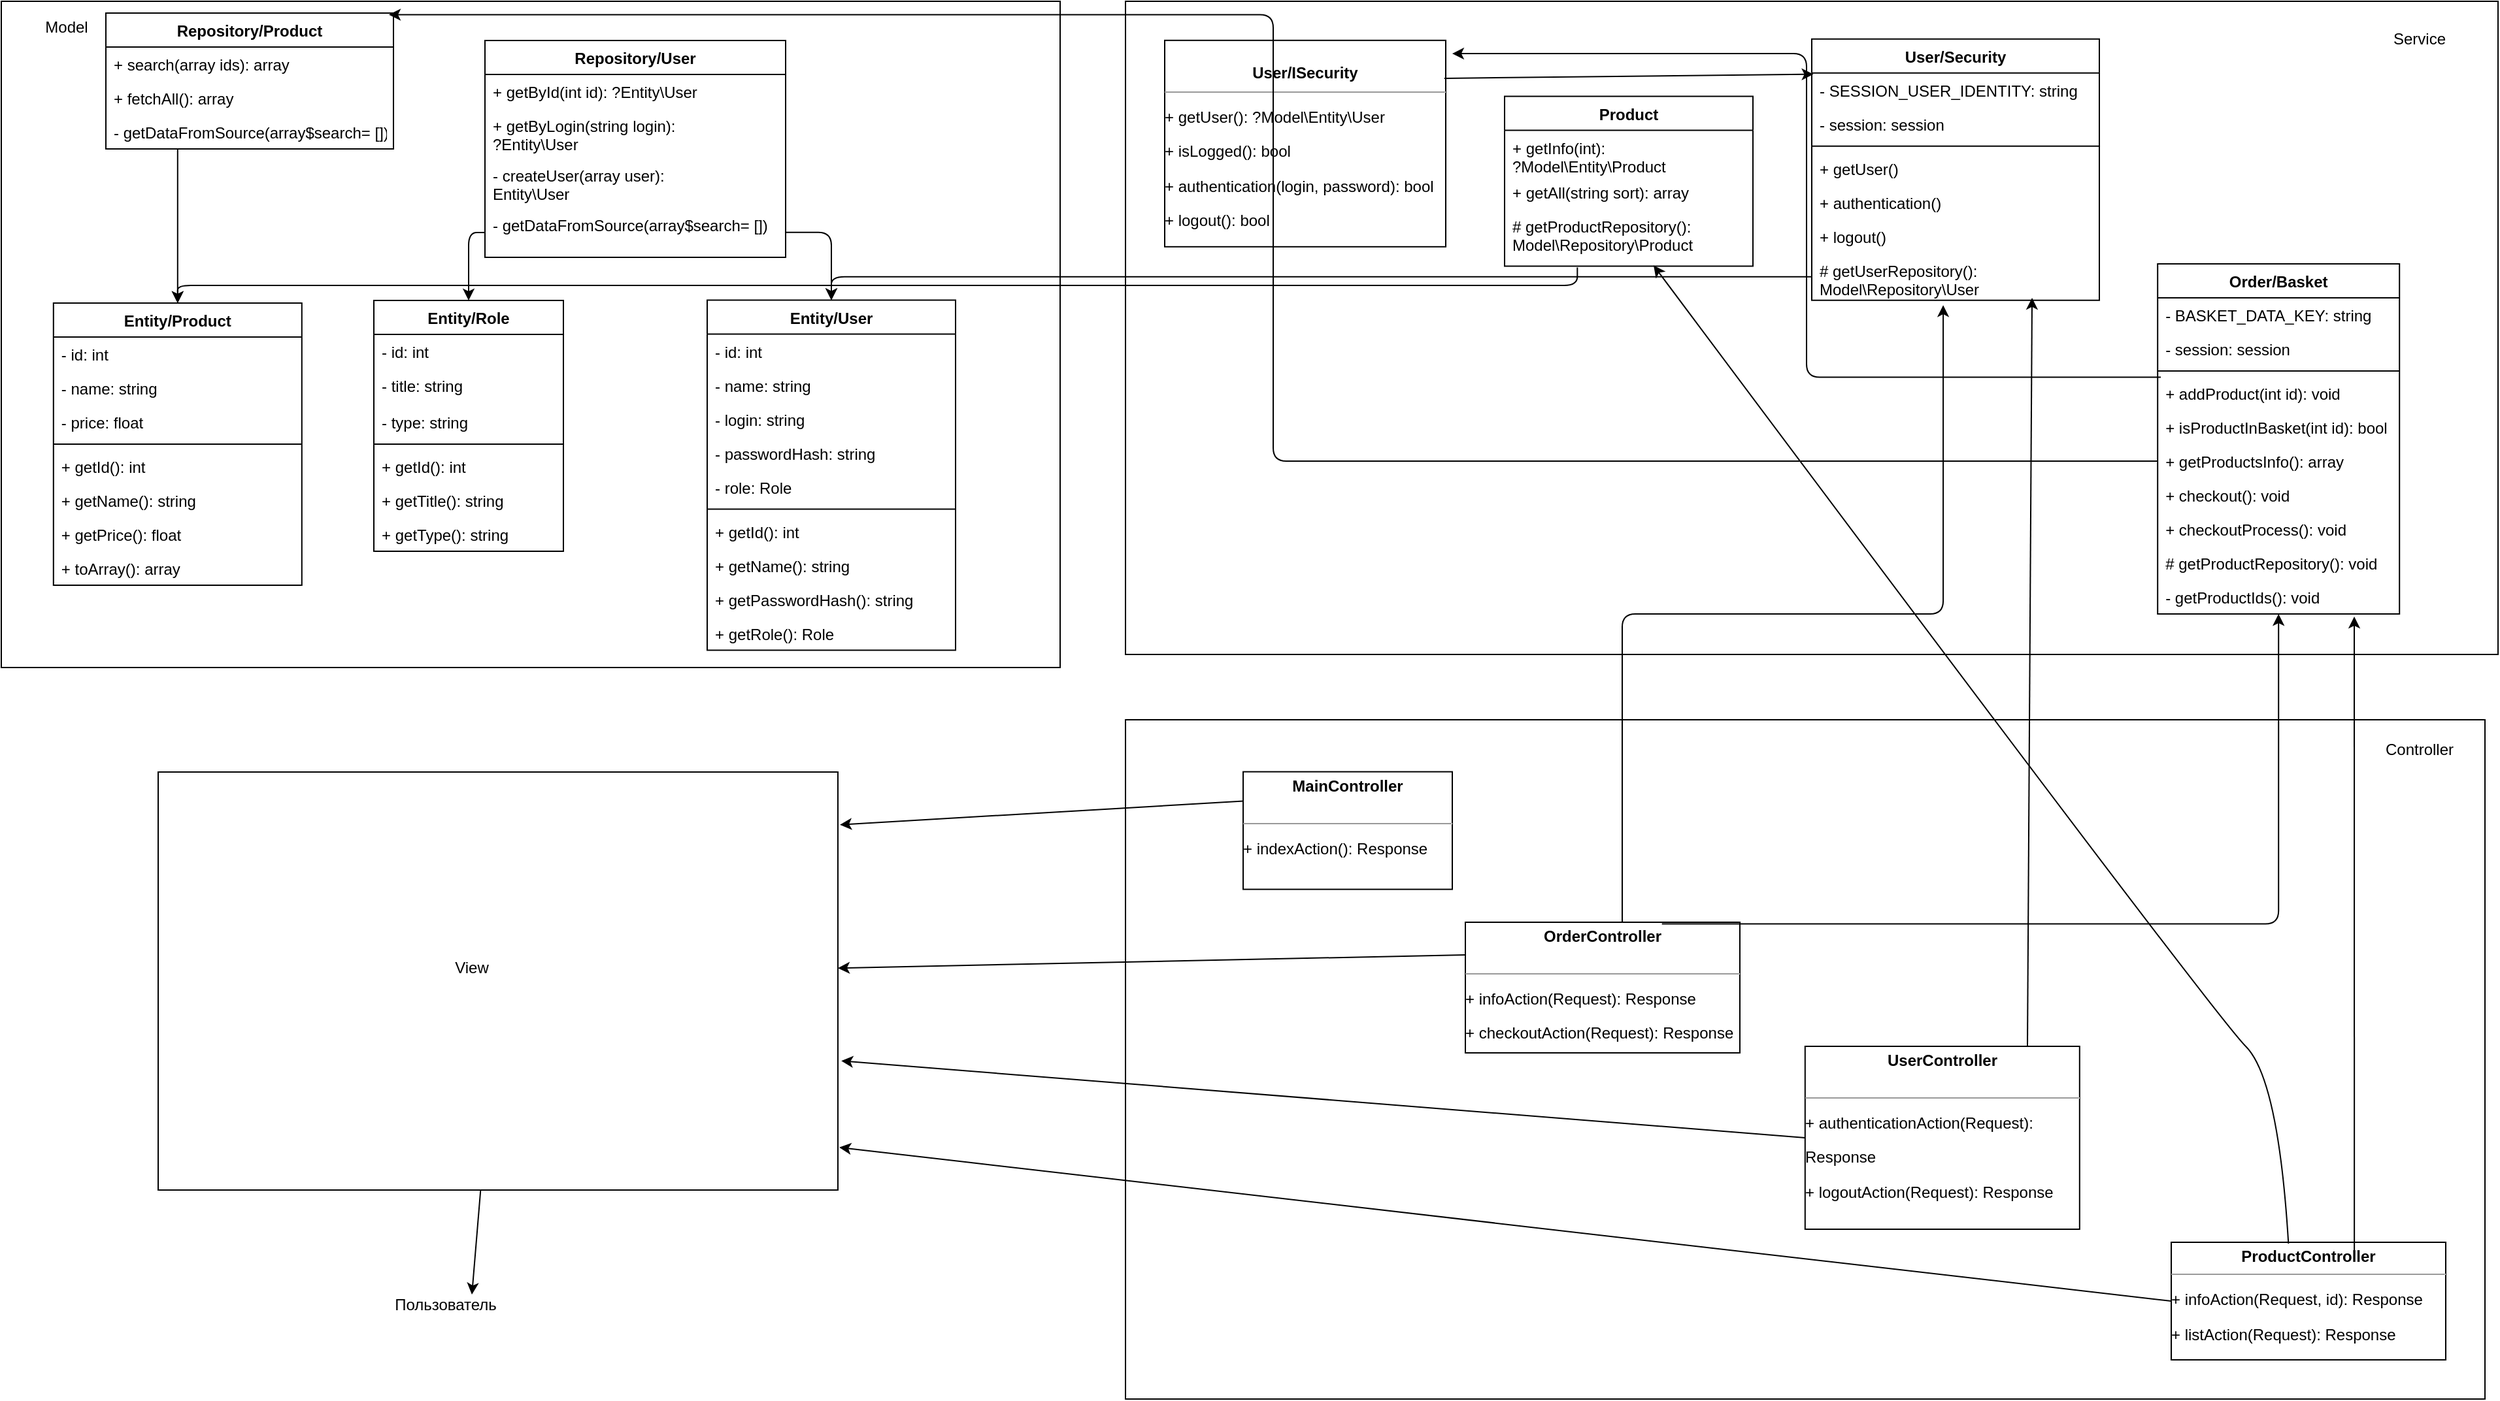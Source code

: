 <mxfile version="10.6.0" type="google"><diagram id="ZT9crN-Pu5q3YBZ9KVSD" name="Page-1"><mxGraphModel dx="1010" dy="582" grid="1" gridSize="10" guides="1" tooltips="1" connect="1" arrows="1" fold="1" page="1" pageScale="1" pageWidth="4681" pageHeight="3300" math="0" shadow="0"><root><mxCell id="0"/><mxCell id="1" parent="0"/><mxCell id="HLvf9JHltUeW7KgZP_aa-17" value="" style="rounded=0;whiteSpace=wrap;html=1;" parent="1" vertex="1"><mxGeometry x="10" y="20" width="810" height="510" as="geometry"/></mxCell><mxCell id="HLvf9JHltUeW7KgZP_aa-18" value="Model" style="text;html=1;strokeColor=none;fillColor=none;align=center;verticalAlign=middle;whiteSpace=wrap;rounded=0;" parent="1" vertex="1"><mxGeometry x="40" y="30" width="40" height="20" as="geometry"/></mxCell><mxCell id="HLvf9JHltUeW7KgZP_aa-35" value="Repository/Product" style="swimlane;fontStyle=1;align=center;verticalAlign=top;childLayout=stackLayout;horizontal=1;startSize=26;horizontalStack=0;resizeParent=1;resizeParentMax=0;resizeLast=0;collapsible=1;marginBottom=0;" parent="1" vertex="1"><mxGeometry x="90" y="29" width="220" height="104" as="geometry"/></mxCell><mxCell id="HLvf9JHltUeW7KgZP_aa-36" value="+ search(array ids): array&#10;" style="text;strokeColor=none;fillColor=none;align=left;verticalAlign=top;spacingLeft=4;spacingRight=4;overflow=hidden;rotatable=0;points=[[0,0.5],[1,0.5]];portConstraint=eastwest;" parent="HLvf9JHltUeW7KgZP_aa-35" vertex="1"><mxGeometry y="26" width="220" height="26" as="geometry"/></mxCell><mxCell id="HLvf9JHltUeW7KgZP_aa-37" value="+ fetchAll(): array&#10;" style="text;strokeColor=none;fillColor=none;align=left;verticalAlign=top;spacingLeft=4;spacingRight=4;overflow=hidden;rotatable=0;points=[[0,0.5],[1,0.5]];portConstraint=eastwest;" parent="HLvf9JHltUeW7KgZP_aa-35" vertex="1"><mxGeometry y="52" width="220" height="26" as="geometry"/></mxCell><mxCell id="HLvf9JHltUeW7KgZP_aa-38" value="- getDataFromSource(array$search= []))&#10;" style="text;strokeColor=none;fillColor=none;align=left;verticalAlign=top;spacingLeft=4;spacingRight=4;overflow=hidden;rotatable=0;points=[[0,0.5],[1,0.5]];portConstraint=eastwest;" parent="HLvf9JHltUeW7KgZP_aa-35" vertex="1"><mxGeometry y="78" width="220" height="26" as="geometry"/></mxCell><mxCell id="HLvf9JHltUeW7KgZP_aa-39" value="Repository/User" style="swimlane;fontStyle=1;align=center;verticalAlign=top;childLayout=stackLayout;horizontal=1;startSize=26;horizontalStack=0;resizeParent=1;resizeParentMax=0;resizeLast=0;collapsible=1;marginBottom=0;" parent="1" vertex="1"><mxGeometry x="380" y="50" width="230" height="166" as="geometry"><mxRectangle x="450" y="60" width="120" height="26" as="alternateBounds"/></mxGeometry></mxCell><mxCell id="HLvf9JHltUeW7KgZP_aa-40" value="+ getById(int id): ?Entity\User" style="text;strokeColor=none;fillColor=none;align=left;verticalAlign=top;spacingLeft=4;spacingRight=4;overflow=hidden;rotatable=0;points=[[0,0.5],[1,0.5]];portConstraint=eastwest;" parent="HLvf9JHltUeW7KgZP_aa-39" vertex="1"><mxGeometry y="26" width="230" height="26" as="geometry"/></mxCell><mxCell id="HLvf9JHltUeW7KgZP_aa-41" value="+ getByLogin(string login): &#10;?Entity\User&#10;" style="text;strokeColor=none;fillColor=none;align=left;verticalAlign=top;spacingLeft=4;spacingRight=4;overflow=hidden;rotatable=0;points=[[0,0.5],[1,0.5]];portConstraint=eastwest;" parent="HLvf9JHltUeW7KgZP_aa-39" vertex="1"><mxGeometry y="52" width="230" height="38" as="geometry"/></mxCell><mxCell id="HLvf9JHltUeW7KgZP_aa-42" value="- createUser(array user): &#10;Entity\User&#10;" style="text;strokeColor=none;fillColor=none;align=left;verticalAlign=top;spacingLeft=4;spacingRight=4;overflow=hidden;rotatable=0;points=[[0,0.5],[1,0.5]];portConstraint=eastwest;" parent="HLvf9JHltUeW7KgZP_aa-39" vertex="1"><mxGeometry y="90" width="230" height="38" as="geometry"/></mxCell><mxCell id="HLvf9JHltUeW7KgZP_aa-43" value="- getDataFromSource(array$search= [])&#10;" style="text;strokeColor=none;fillColor=none;align=left;verticalAlign=top;spacingLeft=4;spacingRight=4;overflow=hidden;rotatable=0;points=[[0,0.5],[1,0.5]];portConstraint=eastwest;" parent="HLvf9JHltUeW7KgZP_aa-39" vertex="1"><mxGeometry y="128" width="230" height="38" as="geometry"/></mxCell><mxCell id="HLvf9JHltUeW7KgZP_aa-44" value="Entity/Product" style="swimlane;fontStyle=1;align=center;verticalAlign=top;childLayout=stackLayout;horizontal=1;startSize=26;horizontalStack=0;resizeParent=1;resizeParentMax=0;resizeLast=0;collapsible=1;marginBottom=0;" parent="1" vertex="1"><mxGeometry x="49.9" y="251" width="190" height="216" as="geometry"/></mxCell><mxCell id="HLvf9JHltUeW7KgZP_aa-45" value="- id: int" style="text;strokeColor=none;fillColor=none;align=left;verticalAlign=top;spacingLeft=4;spacingRight=4;overflow=hidden;rotatable=0;points=[[0,0.5],[1,0.5]];portConstraint=eastwest;" parent="HLvf9JHltUeW7KgZP_aa-44" vertex="1"><mxGeometry y="26" width="190" height="26" as="geometry"/></mxCell><mxCell id="HLvf9JHltUeW7KgZP_aa-46" value="- name: string&#10;" style="text;strokeColor=none;fillColor=none;align=left;verticalAlign=top;spacingLeft=4;spacingRight=4;overflow=hidden;rotatable=0;points=[[0,0.5],[1,0.5]];portConstraint=eastwest;" parent="HLvf9JHltUeW7KgZP_aa-44" vertex="1"><mxGeometry y="52" width="190" height="26" as="geometry"/></mxCell><mxCell id="HLvf9JHltUeW7KgZP_aa-47" value="- price: float&#10;" style="text;strokeColor=none;fillColor=none;align=left;verticalAlign=top;spacingLeft=4;spacingRight=4;overflow=hidden;rotatable=0;points=[[0,0.5],[1,0.5]];portConstraint=eastwest;" parent="HLvf9JHltUeW7KgZP_aa-44" vertex="1"><mxGeometry y="78" width="190" height="26" as="geometry"/></mxCell><mxCell id="HLvf9JHltUeW7KgZP_aa-48" value="" style="line;strokeWidth=1;fillColor=none;align=left;verticalAlign=middle;spacingTop=-1;spacingLeft=3;spacingRight=3;rotatable=0;labelPosition=right;points=[];portConstraint=eastwest;" parent="HLvf9JHltUeW7KgZP_aa-44" vertex="1"><mxGeometry y="104" width="190" height="8" as="geometry"/></mxCell><mxCell id="HLvf9JHltUeW7KgZP_aa-49" value="+ getId(): int&#10;" style="text;strokeColor=none;fillColor=none;align=left;verticalAlign=top;spacingLeft=4;spacingRight=4;overflow=hidden;rotatable=0;points=[[0,0.5],[1,0.5]];portConstraint=eastwest;" parent="HLvf9JHltUeW7KgZP_aa-44" vertex="1"><mxGeometry y="112" width="190" height="26" as="geometry"/></mxCell><mxCell id="HLvf9JHltUeW7KgZP_aa-50" value="+ getName(): string&#10;" style="text;strokeColor=none;fillColor=none;align=left;verticalAlign=top;spacingLeft=4;spacingRight=4;overflow=hidden;rotatable=0;points=[[0,0.5],[1,0.5]];portConstraint=eastwest;" parent="HLvf9JHltUeW7KgZP_aa-44" vertex="1"><mxGeometry y="138" width="190" height="26" as="geometry"/></mxCell><mxCell id="HLvf9JHltUeW7KgZP_aa-51" value="+ getPrice(): float&#10;" style="text;strokeColor=none;fillColor=none;align=left;verticalAlign=top;spacingLeft=4;spacingRight=4;overflow=hidden;rotatable=0;points=[[0,0.5],[1,0.5]];portConstraint=eastwest;" parent="HLvf9JHltUeW7KgZP_aa-44" vertex="1"><mxGeometry y="164" width="190" height="26" as="geometry"/></mxCell><mxCell id="HLvf9JHltUeW7KgZP_aa-52" value="+ toArray(): array&#10;" style="text;strokeColor=none;fillColor=none;align=left;verticalAlign=top;spacingLeft=4;spacingRight=4;overflow=hidden;rotatable=0;points=[[0,0.5],[1,0.5]];portConstraint=eastwest;" parent="HLvf9JHltUeW7KgZP_aa-44" vertex="1"><mxGeometry y="190" width="190" height="26" as="geometry"/></mxCell><mxCell id="HLvf9JHltUeW7KgZP_aa-62" value="Entity/Role" style="swimlane;fontStyle=1;align=center;verticalAlign=top;childLayout=stackLayout;horizontal=1;startSize=26;horizontalStack=0;resizeParent=1;resizeParentMax=0;resizeLast=0;collapsible=1;marginBottom=0;" parent="1" vertex="1"><mxGeometry x="295" y="249" width="145" height="192" as="geometry"/></mxCell><mxCell id="HLvf9JHltUeW7KgZP_aa-63" value="- id: int" style="text;strokeColor=none;fillColor=none;align=left;verticalAlign=top;spacingLeft=4;spacingRight=4;overflow=hidden;rotatable=0;points=[[0,0.5],[1,0.5]];portConstraint=eastwest;" parent="HLvf9JHltUeW7KgZP_aa-62" vertex="1"><mxGeometry y="26" width="145" height="26" as="geometry"/></mxCell><mxCell id="HLvf9JHltUeW7KgZP_aa-64" value="- title: string" style="text;strokeColor=none;fillColor=none;align=left;verticalAlign=top;spacingLeft=4;spacingRight=4;overflow=hidden;rotatable=0;points=[[0,0.5],[1,0.5]];portConstraint=eastwest;" parent="HLvf9JHltUeW7KgZP_aa-62" vertex="1"><mxGeometry y="52" width="145" height="28" as="geometry"/></mxCell><mxCell id="HLvf9JHltUeW7KgZP_aa-65" value="- type: string&#10;" style="text;strokeColor=none;fillColor=none;align=left;verticalAlign=top;spacingLeft=4;spacingRight=4;overflow=hidden;rotatable=0;points=[[0,0.5],[1,0.5]];portConstraint=eastwest;" parent="HLvf9JHltUeW7KgZP_aa-62" vertex="1"><mxGeometry y="80" width="145" height="26" as="geometry"/></mxCell><mxCell id="HLvf9JHltUeW7KgZP_aa-66" value="" style="line;strokeWidth=1;fillColor=none;align=left;verticalAlign=middle;spacingTop=-1;spacingLeft=3;spacingRight=3;rotatable=0;labelPosition=right;points=[];portConstraint=eastwest;" parent="HLvf9JHltUeW7KgZP_aa-62" vertex="1"><mxGeometry y="106" width="145" height="8" as="geometry"/></mxCell><mxCell id="HLvf9JHltUeW7KgZP_aa-67" value="+ getId(): int&#10;" style="text;strokeColor=none;fillColor=none;align=left;verticalAlign=top;spacingLeft=4;spacingRight=4;overflow=hidden;rotatable=0;points=[[0,0.5],[1,0.5]];portConstraint=eastwest;" parent="HLvf9JHltUeW7KgZP_aa-62" vertex="1"><mxGeometry y="114" width="145" height="26" as="geometry"/></mxCell><mxCell id="HLvf9JHltUeW7KgZP_aa-68" value="+ getTitle(): string" style="text;strokeColor=none;fillColor=none;align=left;verticalAlign=top;spacingLeft=4;spacingRight=4;overflow=hidden;rotatable=0;points=[[0,0.5],[1,0.5]];portConstraint=eastwest;" parent="HLvf9JHltUeW7KgZP_aa-62" vertex="1"><mxGeometry y="140" width="145" height="26" as="geometry"/></mxCell><mxCell id="HLvf9JHltUeW7KgZP_aa-69" value="+ getType(): string&#10;" style="text;strokeColor=none;fillColor=none;align=left;verticalAlign=top;spacingLeft=4;spacingRight=4;overflow=hidden;rotatable=0;points=[[0,0.5],[1,0.5]];portConstraint=eastwest;" parent="HLvf9JHltUeW7KgZP_aa-62" vertex="1"><mxGeometry y="166" width="145" height="26" as="geometry"/></mxCell><mxCell id="HLvf9JHltUeW7KgZP_aa-71" value="Entity/User" style="swimlane;fontStyle=1;align=center;verticalAlign=top;childLayout=stackLayout;horizontal=1;startSize=26;horizontalStack=0;resizeParent=1;resizeParentMax=0;resizeLast=0;collapsible=1;marginBottom=0;" parent="1" vertex="1"><mxGeometry x="550" y="248.8" width="190" height="268" as="geometry"/></mxCell><mxCell id="HLvf9JHltUeW7KgZP_aa-72" value="- id: int" style="text;strokeColor=none;fillColor=none;align=left;verticalAlign=top;spacingLeft=4;spacingRight=4;overflow=hidden;rotatable=0;points=[[0,0.5],[1,0.5]];portConstraint=eastwest;" parent="HLvf9JHltUeW7KgZP_aa-71" vertex="1"><mxGeometry y="26" width="190" height="26" as="geometry"/></mxCell><mxCell id="HLvf9JHltUeW7KgZP_aa-73" value="- name: string&#10;" style="text;strokeColor=none;fillColor=none;align=left;verticalAlign=top;spacingLeft=4;spacingRight=4;overflow=hidden;rotatable=0;points=[[0,0.5],[1,0.5]];portConstraint=eastwest;" parent="HLvf9JHltUeW7KgZP_aa-71" vertex="1"><mxGeometry y="52" width="190" height="26" as="geometry"/></mxCell><mxCell id="HLvf9JHltUeW7KgZP_aa-74" value="- login: string&#10;" style="text;strokeColor=none;fillColor=none;align=left;verticalAlign=top;spacingLeft=4;spacingRight=4;overflow=hidden;rotatable=0;points=[[0,0.5],[1,0.5]];portConstraint=eastwest;" parent="HLvf9JHltUeW7KgZP_aa-71" vertex="1"><mxGeometry y="78" width="190" height="26" as="geometry"/></mxCell><mxCell id="HLvf9JHltUeW7KgZP_aa-75" value="- passwordHash: string&#10;" style="text;strokeColor=none;fillColor=none;align=left;verticalAlign=top;spacingLeft=4;spacingRight=4;overflow=hidden;rotatable=0;points=[[0,0.5],[1,0.5]];portConstraint=eastwest;" parent="HLvf9JHltUeW7KgZP_aa-71" vertex="1"><mxGeometry y="104" width="190" height="26" as="geometry"/></mxCell><mxCell id="HLvf9JHltUeW7KgZP_aa-76" value="- role: Role&#10;" style="text;strokeColor=none;fillColor=none;align=left;verticalAlign=top;spacingLeft=4;spacingRight=4;overflow=hidden;rotatable=0;points=[[0,0.5],[1,0.5]];portConstraint=eastwest;" parent="HLvf9JHltUeW7KgZP_aa-71" vertex="1"><mxGeometry y="130" width="190" height="26" as="geometry"/></mxCell><mxCell id="HLvf9JHltUeW7KgZP_aa-77" value="" style="line;strokeWidth=1;fillColor=none;align=left;verticalAlign=middle;spacingTop=-1;spacingLeft=3;spacingRight=3;rotatable=0;labelPosition=right;points=[];portConstraint=eastwest;" parent="HLvf9JHltUeW7KgZP_aa-71" vertex="1"><mxGeometry y="156" width="190" height="8" as="geometry"/></mxCell><mxCell id="HLvf9JHltUeW7KgZP_aa-78" value="+ getId(): int&#10;" style="text;strokeColor=none;fillColor=none;align=left;verticalAlign=top;spacingLeft=4;spacingRight=4;overflow=hidden;rotatable=0;points=[[0,0.5],[1,0.5]];portConstraint=eastwest;" parent="HLvf9JHltUeW7KgZP_aa-71" vertex="1"><mxGeometry y="164" width="190" height="26" as="geometry"/></mxCell><mxCell id="HLvf9JHltUeW7KgZP_aa-79" value="+ getName(): string&#10;" style="text;strokeColor=none;fillColor=none;align=left;verticalAlign=top;spacingLeft=4;spacingRight=4;overflow=hidden;rotatable=0;points=[[0,0.5],[1,0.5]];portConstraint=eastwest;" parent="HLvf9JHltUeW7KgZP_aa-71" vertex="1"><mxGeometry y="190" width="190" height="26" as="geometry"/></mxCell><mxCell id="HLvf9JHltUeW7KgZP_aa-80" value="+ getPasswordHash(): string&#10;" style="text;strokeColor=none;fillColor=none;align=left;verticalAlign=top;spacingLeft=4;spacingRight=4;overflow=hidden;rotatable=0;points=[[0,0.5],[1,0.5]];portConstraint=eastwest;" parent="HLvf9JHltUeW7KgZP_aa-71" vertex="1"><mxGeometry y="216" width="190" height="26" as="geometry"/></mxCell><mxCell id="HLvf9JHltUeW7KgZP_aa-81" value="+ getRole(): Role&#10;" style="text;strokeColor=none;fillColor=none;align=left;verticalAlign=top;spacingLeft=4;spacingRight=4;overflow=hidden;rotatable=0;points=[[0,0.5],[1,0.5]];portConstraint=eastwest;" parent="HLvf9JHltUeW7KgZP_aa-71" vertex="1"><mxGeometry y="242" width="190" height="26" as="geometry"/></mxCell><mxCell id="Aqa5hbyFfkdgrNhcCOuy-17" value="" style="edgeStyle=segmentEdgeStyle;endArrow=classic;html=1;" parent="1" target="HLvf9JHltUeW7KgZP_aa-71" edge="1"><mxGeometry width="50" height="50" relative="1" as="geometry"><mxPoint x="610" y="196.9" as="sourcePoint"/><mxPoint x="660" y="146.5" as="targetPoint"/></mxGeometry></mxCell><mxCell id="Aqa5hbyFfkdgrNhcCOuy-19" value="" style="edgeStyle=segmentEdgeStyle;endArrow=classic;html=1;exitX=0;exitY=0.5;exitDx=0;exitDy=0;entryX=0.5;entryY=0;entryDx=0;entryDy=0;" parent="1" source="HLvf9JHltUeW7KgZP_aa-43" target="HLvf9JHltUeW7KgZP_aa-62" edge="1"><mxGeometry width="50" height="50" relative="1" as="geometry"><mxPoint x="330" y="190" as="sourcePoint"/><mxPoint x="380" y="140" as="targetPoint"/></mxGeometry></mxCell><mxCell id="Aqa5hbyFfkdgrNhcCOuy-21" value="" style="edgeStyle=segmentEdgeStyle;endArrow=classic;html=1;entryX=0.5;entryY=0;entryDx=0;entryDy=0;" parent="1" source="HLvf9JHltUeW7KgZP_aa-38" target="HLvf9JHltUeW7KgZP_aa-44" edge="1"><mxGeometry width="50" height="50" relative="1" as="geometry"><mxPoint x="95" y="222" as="sourcePoint"/><mxPoint x="145" y="172" as="targetPoint"/></mxGeometry></mxCell><mxCell id="Aqa5hbyFfkdgrNhcCOuy-22" value="" style="rounded=0;whiteSpace=wrap;html=1;" parent="1" vertex="1"><mxGeometry x="870" y="20" width="1050" height="500" as="geometry"/></mxCell><mxCell id="Aqa5hbyFfkdgrNhcCOuy-25" value="&lt;p style=&quot;margin: 0px ; margin-top: 4px ; text-align: center&quot;&gt;&lt;br&gt;&lt;b&gt;User/ISecurity&lt;/b&gt;&lt;/p&gt;&lt;hr size=&quot;1&quot;&gt;&lt;p&gt;+&amp;nbsp;&lt;span&gt;getUser&lt;/span&gt;&lt;span&gt;():&amp;nbsp;&lt;/span&gt;&lt;span&gt;?&lt;/span&gt;&lt;span&gt;Model\Entity\User&lt;/span&gt;&lt;/p&gt;&lt;p&gt;+&amp;nbsp;&lt;span&gt;isLogged&lt;/span&gt;&lt;span&gt;():&amp;nbsp;&lt;/span&gt;&lt;span&gt;bool&lt;/span&gt;&lt;/p&gt;&lt;p&gt;+&amp;nbsp;&lt;span&gt;authentication&lt;/span&gt;&lt;span&gt;(login, password): bool&lt;/span&gt;&lt;/p&gt;&lt;p&gt;+&amp;nbsp;&lt;span&gt;logout&lt;/span&gt;&lt;span&gt;():&amp;nbsp;bool&lt;/span&gt;&lt;/p&gt;" style="verticalAlign=top;align=left;overflow=fill;fontSize=12;fontFamily=Helvetica;html=1;" parent="1" vertex="1"><mxGeometry x="900" y="49.9" width="215" height="158" as="geometry"/></mxCell><mxCell id="Aqa5hbyFfkdgrNhcCOuy-26" value="Product" style="swimlane;fontStyle=1;align=center;verticalAlign=top;childLayout=stackLayout;horizontal=1;startSize=26;horizontalStack=0;resizeParent=1;resizeParentMax=0;resizeLast=0;collapsible=1;marginBottom=0;" parent="1" vertex="1"><mxGeometry x="1160" y="92.8" width="190" height="130" as="geometry"/></mxCell><mxCell id="Aqa5hbyFfkdgrNhcCOuy-27" value="+ getInfo(int): &#10;?Model\Entity\Product" style="text;strokeColor=none;fillColor=none;align=left;verticalAlign=top;spacingLeft=4;spacingRight=4;overflow=hidden;rotatable=0;points=[[0,0.5],[1,0.5]];portConstraint=eastwest;" parent="Aqa5hbyFfkdgrNhcCOuy-26" vertex="1"><mxGeometry y="26" width="190" height="34" as="geometry"/></mxCell><mxCell id="Aqa5hbyFfkdgrNhcCOuy-28" value="+ getAll(string sort): array" style="text;strokeColor=none;fillColor=none;align=left;verticalAlign=top;spacingLeft=4;spacingRight=4;overflow=hidden;rotatable=0;points=[[0,0.5],[1,0.5]];portConstraint=eastwest;" parent="Aqa5hbyFfkdgrNhcCOuy-26" vertex="1"><mxGeometry y="60" width="190" height="26" as="geometry"/></mxCell><mxCell id="Aqa5hbyFfkdgrNhcCOuy-29" value="# getProductRepository(): &#10;Model\Repository\Product" style="text;strokeColor=none;fillColor=none;align=left;verticalAlign=top;spacingLeft=4;spacingRight=4;overflow=hidden;rotatable=0;points=[[0,0.5],[1,0.5]];portConstraint=eastwest;" parent="Aqa5hbyFfkdgrNhcCOuy-26" vertex="1"><mxGeometry y="86" width="190" height="44" as="geometry"/></mxCell><mxCell id="Aqa5hbyFfkdgrNhcCOuy-30" value="User/Security" style="swimlane;fontStyle=1;align=center;verticalAlign=top;childLayout=stackLayout;horizontal=1;startSize=26;horizontalStack=0;resizeParent=1;resizeParentMax=0;resizeLast=0;collapsible=1;marginBottom=0;" parent="1" vertex="1"><mxGeometry x="1395" y="48.9" width="220" height="200" as="geometry"/></mxCell><mxCell id="Aqa5hbyFfkdgrNhcCOuy-31" value="- SESSION_USER_IDENTITY: string&#10;" style="text;strokeColor=none;fillColor=none;align=left;verticalAlign=top;spacingLeft=4;spacingRight=4;overflow=hidden;rotatable=0;points=[[0,0.5],[1,0.5]];portConstraint=eastwest;" parent="Aqa5hbyFfkdgrNhcCOuy-30" vertex="1"><mxGeometry y="26" width="220" height="26" as="geometry"/></mxCell><mxCell id="Aqa5hbyFfkdgrNhcCOuy-32" value="- session: session&#10;" style="text;strokeColor=none;fillColor=none;align=left;verticalAlign=top;spacingLeft=4;spacingRight=4;overflow=hidden;rotatable=0;points=[[0,0.5],[1,0.5]];portConstraint=eastwest;" parent="Aqa5hbyFfkdgrNhcCOuy-30" vertex="1"><mxGeometry y="52" width="220" height="26" as="geometry"/></mxCell><mxCell id="Aqa5hbyFfkdgrNhcCOuy-33" value="" style="line;strokeWidth=1;fillColor=none;align=left;verticalAlign=middle;spacingTop=-1;spacingLeft=3;spacingRight=3;rotatable=0;labelPosition=right;points=[];portConstraint=eastwest;" parent="Aqa5hbyFfkdgrNhcCOuy-30" vertex="1"><mxGeometry y="78" width="220" height="8" as="geometry"/></mxCell><mxCell id="Aqa5hbyFfkdgrNhcCOuy-34" value="+ getUser()&#10;" style="text;strokeColor=none;fillColor=none;align=left;verticalAlign=top;spacingLeft=4;spacingRight=4;overflow=hidden;rotatable=0;points=[[0,0.5],[1,0.5]];portConstraint=eastwest;" parent="Aqa5hbyFfkdgrNhcCOuy-30" vertex="1"><mxGeometry y="86" width="220" height="26" as="geometry"/></mxCell><mxCell id="Aqa5hbyFfkdgrNhcCOuy-35" value="+ authentication()&#10;" style="text;strokeColor=none;fillColor=none;align=left;verticalAlign=top;spacingLeft=4;spacingRight=4;overflow=hidden;rotatable=0;points=[[0,0.5],[1,0.5]];portConstraint=eastwest;" parent="Aqa5hbyFfkdgrNhcCOuy-30" vertex="1"><mxGeometry y="112" width="220" height="26" as="geometry"/></mxCell><mxCell id="Aqa5hbyFfkdgrNhcCOuy-36" value="+ logout()&#10;" style="text;strokeColor=none;fillColor=none;align=left;verticalAlign=top;spacingLeft=4;spacingRight=4;overflow=hidden;rotatable=0;points=[[0,0.5],[1,0.5]];portConstraint=eastwest;" parent="Aqa5hbyFfkdgrNhcCOuy-30" vertex="1"><mxGeometry y="138" width="220" height="26" as="geometry"/></mxCell><mxCell id="Aqa5hbyFfkdgrNhcCOuy-37" value="# getUserRepository(): &#10;Model\Repository\User&#10;" style="text;strokeColor=none;fillColor=none;align=left;verticalAlign=top;spacingLeft=4;spacingRight=4;overflow=hidden;rotatable=0;points=[[0,0.5],[1,0.5]];portConstraint=eastwest;" parent="Aqa5hbyFfkdgrNhcCOuy-30" vertex="1"><mxGeometry y="164" width="220" height="36" as="geometry"/></mxCell><mxCell id="Aqa5hbyFfkdgrNhcCOuy-40" value="" style="endArrow=classic;html=1;exitX=0.995;exitY=0.184;exitDx=0;exitDy=0;exitPerimeter=0;entryX=0.006;entryY=0.035;entryDx=0;entryDy=0;entryPerimeter=0;" parent="1" source="Aqa5hbyFfkdgrNhcCOuy-25" target="Aqa5hbyFfkdgrNhcCOuy-31" edge="1"><mxGeometry width="50" height="50" relative="1" as="geometry"><mxPoint x="1170" y="87.7" as="sourcePoint"/><mxPoint x="1220" y="37.7" as="targetPoint"/></mxGeometry></mxCell><mxCell id="Aqa5hbyFfkdgrNhcCOuy-41" value="" style="edgeStyle=segmentEdgeStyle;endArrow=classic;html=1;" parent="1" source="Aqa5hbyFfkdgrNhcCOuy-37" target="HLvf9JHltUeW7KgZP_aa-71" edge="1"><mxGeometry width="50" height="50" relative="1" as="geometry"><mxPoint x="1330" y="360" as="sourcePoint"/><mxPoint x="1380" y="310" as="targetPoint"/></mxGeometry></mxCell><mxCell id="Aqa5hbyFfkdgrNhcCOuy-43" value="" style="edgeStyle=elbowEdgeStyle;elbow=vertical;endArrow=classic;html=1;exitX=0.293;exitY=1.023;exitDx=0;exitDy=0;exitPerimeter=0;" parent="1" source="Aqa5hbyFfkdgrNhcCOuy-29" target="HLvf9JHltUeW7KgZP_aa-44" edge="1"><mxGeometry width="50" height="50" relative="1" as="geometry"><mxPoint x="1120" y="350" as="sourcePoint"/><mxPoint x="1170" y="300" as="targetPoint"/></mxGeometry></mxCell><mxCell id="Aqa5hbyFfkdgrNhcCOuy-44" value="Order/Basket" style="swimlane;fontStyle=1;align=center;verticalAlign=top;childLayout=stackLayout;horizontal=1;startSize=26;horizontalStack=0;resizeParent=1;resizeParentMax=0;resizeLast=0;collapsible=1;marginBottom=0;" parent="1" vertex="1"><mxGeometry x="1659.6" y="221" width="185" height="268" as="geometry"/></mxCell><mxCell id="Aqa5hbyFfkdgrNhcCOuy-45" value="- BASKET_DATA_KEY: string&#10;" style="text;strokeColor=none;fillColor=none;align=left;verticalAlign=top;spacingLeft=4;spacingRight=4;overflow=hidden;rotatable=0;points=[[0,0.5],[1,0.5]];portConstraint=eastwest;" parent="Aqa5hbyFfkdgrNhcCOuy-44" vertex="1"><mxGeometry y="26" width="185" height="26" as="geometry"/></mxCell><mxCell id="Aqa5hbyFfkdgrNhcCOuy-46" value="- session: session&#10;" style="text;strokeColor=none;fillColor=none;align=left;verticalAlign=top;spacingLeft=4;spacingRight=4;overflow=hidden;rotatable=0;points=[[0,0.5],[1,0.5]];portConstraint=eastwest;" parent="Aqa5hbyFfkdgrNhcCOuy-44" vertex="1"><mxGeometry y="52" width="185" height="26" as="geometry"/></mxCell><mxCell id="Aqa5hbyFfkdgrNhcCOuy-47" value="" style="line;strokeWidth=1;fillColor=none;align=left;verticalAlign=middle;spacingTop=-1;spacingLeft=3;spacingRight=3;rotatable=0;labelPosition=right;points=[];portConstraint=eastwest;" parent="Aqa5hbyFfkdgrNhcCOuy-44" vertex="1"><mxGeometry y="78" width="185" height="8" as="geometry"/></mxCell><mxCell id="Aqa5hbyFfkdgrNhcCOuy-48" value="+ addProduct(int id): void&#10;" style="text;strokeColor=none;fillColor=none;align=left;verticalAlign=top;spacingLeft=4;spacingRight=4;overflow=hidden;rotatable=0;points=[[0,0.5],[1,0.5]];portConstraint=eastwest;" parent="Aqa5hbyFfkdgrNhcCOuy-44" vertex="1"><mxGeometry y="86" width="185" height="26" as="geometry"/></mxCell><mxCell id="Aqa5hbyFfkdgrNhcCOuy-49" value="+ isProductInBasket(int id): bool&#10;" style="text;strokeColor=none;fillColor=none;align=left;verticalAlign=top;spacingLeft=4;spacingRight=4;overflow=hidden;rotatable=0;points=[[0,0.5],[1,0.5]];portConstraint=eastwest;" parent="Aqa5hbyFfkdgrNhcCOuy-44" vertex="1"><mxGeometry y="112" width="185" height="26" as="geometry"/></mxCell><mxCell id="Aqa5hbyFfkdgrNhcCOuy-50" value="+ getProductsInfo(): array&#10;" style="text;strokeColor=none;fillColor=none;align=left;verticalAlign=top;spacingLeft=4;spacingRight=4;overflow=hidden;rotatable=0;points=[[0,0.5],[1,0.5]];portConstraint=eastwest;" parent="Aqa5hbyFfkdgrNhcCOuy-44" vertex="1"><mxGeometry y="138" width="185" height="26" as="geometry"/></mxCell><mxCell id="Aqa5hbyFfkdgrNhcCOuy-51" value="+ checkout(): void&#10;" style="text;strokeColor=none;fillColor=none;align=left;verticalAlign=top;spacingLeft=4;spacingRight=4;overflow=hidden;rotatable=0;points=[[0,0.5],[1,0.5]];portConstraint=eastwest;" parent="Aqa5hbyFfkdgrNhcCOuy-44" vertex="1"><mxGeometry y="164" width="185" height="26" as="geometry"/></mxCell><mxCell id="Aqa5hbyFfkdgrNhcCOuy-52" value="+ checkoutProcess(): void&#10;" style="text;strokeColor=none;fillColor=none;align=left;verticalAlign=top;spacingLeft=4;spacingRight=4;overflow=hidden;rotatable=0;points=[[0,0.5],[1,0.5]];portConstraint=eastwest;" parent="Aqa5hbyFfkdgrNhcCOuy-44" vertex="1"><mxGeometry y="190" width="185" height="26" as="geometry"/></mxCell><mxCell id="Aqa5hbyFfkdgrNhcCOuy-53" value="# getProductRepository(): void&#10;" style="text;strokeColor=none;fillColor=none;align=left;verticalAlign=top;spacingLeft=4;spacingRight=4;overflow=hidden;rotatable=0;points=[[0,0.5],[1,0.5]];portConstraint=eastwest;" parent="Aqa5hbyFfkdgrNhcCOuy-44" vertex="1"><mxGeometry y="216" width="185" height="26" as="geometry"/></mxCell><mxCell id="Aqa5hbyFfkdgrNhcCOuy-54" value="- getProductIds(): void&#10;" style="text;strokeColor=none;fillColor=none;align=left;verticalAlign=top;spacingLeft=4;spacingRight=4;overflow=hidden;rotatable=0;points=[[0,0.5],[1,0.5]];portConstraint=eastwest;" parent="Aqa5hbyFfkdgrNhcCOuy-44" vertex="1"><mxGeometry y="242" width="185" height="26" as="geometry"/></mxCell><mxCell id="Aqa5hbyFfkdgrNhcCOuy-55" value="" style="edgeStyle=elbowEdgeStyle;elbow=horizontal;endArrow=classic;html=1;exitX=0;exitY=0.5;exitDx=0;exitDy=0;entryX=0.984;entryY=0.012;entryDx=0;entryDy=0;entryPerimeter=0;" parent="1" source="Aqa5hbyFfkdgrNhcCOuy-50" target="HLvf9JHltUeW7KgZP_aa-35" edge="1"><mxGeometry width="50" height="50" relative="1" as="geometry"><mxPoint x="1070" y="370" as="sourcePoint"/><mxPoint x="1120" y="320" as="targetPoint"/></mxGeometry></mxCell><mxCell id="Aqa5hbyFfkdgrNhcCOuy-64" value="" style="rounded=0;whiteSpace=wrap;html=1;" parent="1" vertex="1"><mxGeometry x="870" y="570" width="1040" height="520" as="geometry"/></mxCell><mxCell id="Aqa5hbyFfkdgrNhcCOuy-65" value="Service" style="text;html=1;strokeColor=none;fillColor=none;align=center;verticalAlign=middle;whiteSpace=wrap;rounded=0;" parent="1" vertex="1"><mxGeometry x="1840" y="39" width="40" height="20" as="geometry"/></mxCell><mxCell id="Aqa5hbyFfkdgrNhcCOuy-66" value="Controller&lt;br&gt;&lt;br&gt;" style="text;html=1;strokeColor=none;fillColor=none;align=center;verticalAlign=middle;whiteSpace=wrap;rounded=0;" parent="1" vertex="1"><mxGeometry x="1840" y="590" width="40" height="20" as="geometry"/></mxCell><mxCell id="Aqa5hbyFfkdgrNhcCOuy-67" value="&lt;p style=&quot;margin: 0px ; margin-top: 4px ; text-align: center&quot;&gt;&lt;b&gt;MainController&lt;/b&gt;&lt;/p&gt;&lt;p style=&quot;margin: 0px ; margin-left: 4px&quot;&gt;&lt;br&gt;&lt;/p&gt;&lt;hr size=&quot;1&quot;&gt;&lt;p&gt;+&amp;nbsp;&lt;span&gt;indexAction&lt;/span&gt;&lt;span&gt;(): Response&lt;/span&gt;&lt;/p&gt;" style="verticalAlign=top;align=left;overflow=fill;fontSize=12;fontFamily=Helvetica;html=1;" parent="1" vertex="1"><mxGeometry x="960" y="609.8" width="160" height="90" as="geometry"/></mxCell><mxCell id="Aqa5hbyFfkdgrNhcCOuy-69" value="&lt;p style=&quot;margin: 0px ; margin-top: 4px ; text-align: center&quot;&gt;&lt;b&gt;OrderController&lt;/b&gt;&lt;/p&gt;&lt;p style=&quot;margin: 0px ; margin-left: 4px&quot;&gt;&lt;br&gt;&lt;/p&gt;&lt;hr size=&quot;1&quot;&gt;&lt;p&gt;+&amp;nbsp;&lt;span&gt;infoAction&lt;/span&gt;&lt;span&gt;(Request): Response&lt;/span&gt;&lt;/p&gt;&lt;p&gt;+&amp;nbsp;&lt;span&gt;checkoutAction&lt;/span&gt;&lt;span&gt;(Request): Response&lt;/span&gt;&lt;/p&gt;" style="verticalAlign=top;align=left;overflow=fill;fontSize=12;fontFamily=Helvetica;html=1;" parent="1" vertex="1"><mxGeometry x="1130" y="725" width="210" height="100" as="geometry"/></mxCell><mxCell id="Aqa5hbyFfkdgrNhcCOuy-70" value="&lt;p style=&quot;margin: 0px ; margin-top: 4px ; text-align: center&quot;&gt;&lt;b&gt;ProductController&lt;/b&gt;&lt;/p&gt;&lt;hr size=&quot;1&quot;&gt;&lt;p style=&quot;margin: 0px ; margin-left: 4px&quot;&gt;&lt;/p&gt;&lt;p&gt;+&amp;nbsp;&lt;span&gt;infoAction&lt;/span&gt;&lt;span&gt;(Request, id): Response&lt;/span&gt;&lt;/p&gt;&lt;p&gt;+&amp;nbsp;&lt;span&gt;listAction&lt;/span&gt;&lt;span&gt;(Request): Response&lt;/span&gt;&lt;/p&gt;" style="verticalAlign=top;align=left;overflow=fill;fontSize=12;fontFamily=Helvetica;html=1;" parent="1" vertex="1"><mxGeometry x="1670" y="970" width="210" height="90" as="geometry"/></mxCell><mxCell id="Aqa5hbyFfkdgrNhcCOuy-71" value="&lt;p style=&quot;margin: 0px ; margin-top: 4px ; text-align: center&quot;&gt;&lt;b&gt;UserController&lt;/b&gt;&lt;/p&gt;&lt;p style=&quot;margin: 0px ; margin-left: 4px&quot;&gt;&lt;br&gt;&lt;/p&gt;&lt;hr size=&quot;1&quot;&gt;&lt;p&gt;+&amp;nbsp;&lt;span&gt;authenticationAction&lt;/span&gt;&lt;span&gt;(Request):&amp;nbsp;&lt;/span&gt;&lt;/p&gt;&lt;p&gt;&lt;span&gt;Response&lt;/span&gt;&lt;/p&gt;&lt;p&gt;+&amp;nbsp;&lt;span&gt;logoutAction&lt;/span&gt;&lt;span&gt;(Request):&amp;nbsp;&lt;/span&gt;&lt;span&gt;Response&lt;/span&gt;&lt;/p&gt;" style="verticalAlign=top;align=left;overflow=fill;fontSize=12;fontFamily=Helvetica;html=1;" parent="1" vertex="1"><mxGeometry x="1389.9" y="820" width="210" height="140" as="geometry"/></mxCell><mxCell id="Aqa5hbyFfkdgrNhcCOuy-72" value="" style="rounded=0;whiteSpace=wrap;html=1;" parent="1" vertex="1"><mxGeometry x="130" y="610" width="520" height="320" as="geometry"/></mxCell><mxCell id="Aqa5hbyFfkdgrNhcCOuy-73" value="View" style="text;html=1;strokeColor=none;fillColor=none;align=center;verticalAlign=middle;whiteSpace=wrap;rounded=0;" parent="1" vertex="1"><mxGeometry x="350" y="750" width="40" height="20" as="geometry"/></mxCell><mxCell id="Aqa5hbyFfkdgrNhcCOuy-74" value="" style="endArrow=classic;html=1;exitX=0;exitY=0.5;exitDx=0;exitDy=0;entryX=1.002;entryY=0.898;entryDx=0;entryDy=0;entryPerimeter=0;" parent="1" source="Aqa5hbyFfkdgrNhcCOuy-70" target="Aqa5hbyFfkdgrNhcCOuy-72" edge="1"><mxGeometry width="50" height="50" relative="1" as="geometry"><mxPoint x="1400" y="1040" as="sourcePoint"/><mxPoint x="1450" y="990" as="targetPoint"/></mxGeometry></mxCell><mxCell id="Aqa5hbyFfkdgrNhcCOuy-75" value="" style="endArrow=classic;html=1;exitX=0;exitY=0.5;exitDx=0;exitDy=0;entryX=1.005;entryY=0.691;entryDx=0;entryDy=0;entryPerimeter=0;" parent="1" source="Aqa5hbyFfkdgrNhcCOuy-71" target="Aqa5hbyFfkdgrNhcCOuy-72" edge="1"><mxGeometry width="50" height="50" relative="1" as="geometry"><mxPoint x="1110" y="920" as="sourcePoint"/><mxPoint x="1160" y="870" as="targetPoint"/></mxGeometry></mxCell><mxCell id="Aqa5hbyFfkdgrNhcCOuy-76" value="" style="endArrow=classic;html=1;exitX=0;exitY=0.25;exitDx=0;exitDy=0;entryX=1;entryY=0.469;entryDx=0;entryDy=0;entryPerimeter=0;" parent="1" source="Aqa5hbyFfkdgrNhcCOuy-69" target="Aqa5hbyFfkdgrNhcCOuy-72" edge="1"><mxGeometry width="50" height="50" relative="1" as="geometry"><mxPoint x="970" y="800" as="sourcePoint"/><mxPoint x="1020" y="750" as="targetPoint"/></mxGeometry></mxCell><mxCell id="Aqa5hbyFfkdgrNhcCOuy-77" value="" style="endArrow=classic;html=1;exitX=0;exitY=0.25;exitDx=0;exitDy=0;entryX=1.003;entryY=0.126;entryDx=0;entryDy=0;entryPerimeter=0;" parent="1" source="Aqa5hbyFfkdgrNhcCOuy-67" target="Aqa5hbyFfkdgrNhcCOuy-72" edge="1"><mxGeometry width="50" height="50" relative="1" as="geometry"><mxPoint x="795" y="680" as="sourcePoint"/><mxPoint x="845" y="630" as="targetPoint"/></mxGeometry></mxCell><mxCell id="Aqa5hbyFfkdgrNhcCOuy-78" value="Пользователь&lt;br&gt;&lt;br&gt;" style="text;html=1;strokeColor=none;fillColor=none;align=center;verticalAlign=middle;whiteSpace=wrap;rounded=0;" parent="1" vertex="1"><mxGeometry x="330" y="1015" width="40" height="20" as="geometry"/></mxCell><mxCell id="Aqa5hbyFfkdgrNhcCOuy-79" value="" style="endArrow=classic;html=1;" parent="1" source="Aqa5hbyFfkdgrNhcCOuy-72" edge="1"><mxGeometry width="50" height="50" relative="1" as="geometry"><mxPoint x="330" y="985" as="sourcePoint"/><mxPoint x="370" y="1010" as="targetPoint"/></mxGeometry></mxCell><mxCell id="Aqa5hbyFfkdgrNhcCOuy-80" value="" style="edgeStyle=segmentEdgeStyle;endArrow=classic;html=1;exitX=0.716;exitY=0.012;exitDx=0;exitDy=0;exitPerimeter=0;" parent="1" source="Aqa5hbyFfkdgrNhcCOuy-69" target="Aqa5hbyFfkdgrNhcCOuy-54" edge="1"><mxGeometry width="50" height="50" relative="1" as="geometry"><mxPoint x="1230" y="700" as="sourcePoint"/><mxPoint x="1280" y="650" as="targetPoint"/></mxGeometry></mxCell><mxCell id="Aqa5hbyFfkdgrNhcCOuy-81" value="" style="edgeStyle=elbowEdgeStyle;elbow=vertical;endArrow=classic;html=1;entryX=0.457;entryY=1.103;entryDx=0;entryDy=0;entryPerimeter=0;" parent="1" target="Aqa5hbyFfkdgrNhcCOuy-37" edge="1"><mxGeometry width="50" height="50" relative="1" as="geometry"><mxPoint x="1250" y="725" as="sourcePoint"/><mxPoint x="1300" y="675" as="targetPoint"/></mxGeometry></mxCell><mxCell id="Aqa5hbyFfkdgrNhcCOuy-82" value="" style="edgeStyle=elbowEdgeStyle;elbow=horizontal;endArrow=classic;html=1;exitX=0.013;exitY=0.031;exitDx=0;exitDy=0;exitPerimeter=0;entryX=1.023;entryY=0.064;entryDx=0;entryDy=0;entryPerimeter=0;" parent="1" source="Aqa5hbyFfkdgrNhcCOuy-48" target="Aqa5hbyFfkdgrNhcCOuy-25" edge="1"><mxGeometry width="50" height="50" relative="1" as="geometry"><mxPoint x="1130" y="326" as="sourcePoint"/><mxPoint x="1180" y="276" as="targetPoint"/></mxGeometry></mxCell><mxCell id="Aqa5hbyFfkdgrNhcCOuy-84" value="" style="endArrow=classic;html=1;exitX=0.81;exitY=0;exitDx=0;exitDy=0;exitPerimeter=0;entryX=0.766;entryY=0.947;entryDx=0;entryDy=0;entryPerimeter=0;" parent="1" source="Aqa5hbyFfkdgrNhcCOuy-71" target="Aqa5hbyFfkdgrNhcCOuy-37" edge="1"><mxGeometry width="50" height="50" relative="1" as="geometry"><mxPoint x="1510" y="780" as="sourcePoint"/><mxPoint x="1560" y="730" as="targetPoint"/></mxGeometry></mxCell><mxCell id="Aqa5hbyFfkdgrNhcCOuy-85" value="" style="endArrow=classic;html=1;exitX=0.667;exitY=0.111;exitDx=0;exitDy=0;exitPerimeter=0;entryX=0.813;entryY=1.077;entryDx=0;entryDy=0;entryPerimeter=0;" parent="1" source="Aqa5hbyFfkdgrNhcCOuy-70" target="Aqa5hbyFfkdgrNhcCOuy-54" edge="1"><mxGeometry width="50" height="50" relative="1" as="geometry"><mxPoint x="1760" y="930" as="sourcePoint"/><mxPoint x="1810" y="880" as="targetPoint"/></mxGeometry></mxCell><mxCell id="Aqa5hbyFfkdgrNhcCOuy-86" value="" style="curved=1;endArrow=classic;html=1;exitX=0.427;exitY=0.011;exitDx=0;exitDy=0;exitPerimeter=0;entryX=0.6;entryY=0.986;entryDx=0;entryDy=0;entryPerimeter=0;" parent="1" source="Aqa5hbyFfkdgrNhcCOuy-70" target="Aqa5hbyFfkdgrNhcCOuy-29" edge="1"><mxGeometry width="50" height="50" relative="1" as="geometry"><mxPoint x="1702" y="845" as="sourcePoint"/><mxPoint x="1752" y="795" as="targetPoint"/><Array as="points"><mxPoint x="1752" y="845"/><mxPoint x="1702" y="795"/></Array></mxGeometry></mxCell></root></mxGraphModel></diagram></mxfile>